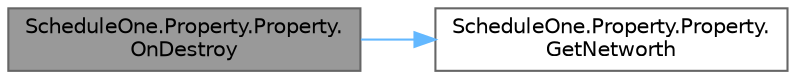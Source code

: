 digraph "ScheduleOne.Property.Property.OnDestroy"
{
 // LATEX_PDF_SIZE
  bgcolor="transparent";
  edge [fontname=Helvetica,fontsize=10,labelfontname=Helvetica,labelfontsize=10];
  node [fontname=Helvetica,fontsize=10,shape=box,height=0.2,width=0.4];
  rankdir="LR";
  Node1 [id="Node000001",label="ScheduleOne.Property.Property.\lOnDestroy",height=0.2,width=0.4,color="gray40", fillcolor="grey60", style="filled", fontcolor="black",tooltip=" "];
  Node1 -> Node2 [id="edge1_Node000001_Node000002",color="steelblue1",style="solid",tooltip=" "];
  Node2 [id="Node000002",label="ScheduleOne.Property.Property.\lGetNetworth",height=0.2,width=0.4,color="grey40", fillcolor="white", style="filled",URL="$class_schedule_one_1_1_property_1_1_property.html#a4a8facbcfde4a1f08a49472e3820a05e",tooltip=" "];
}

